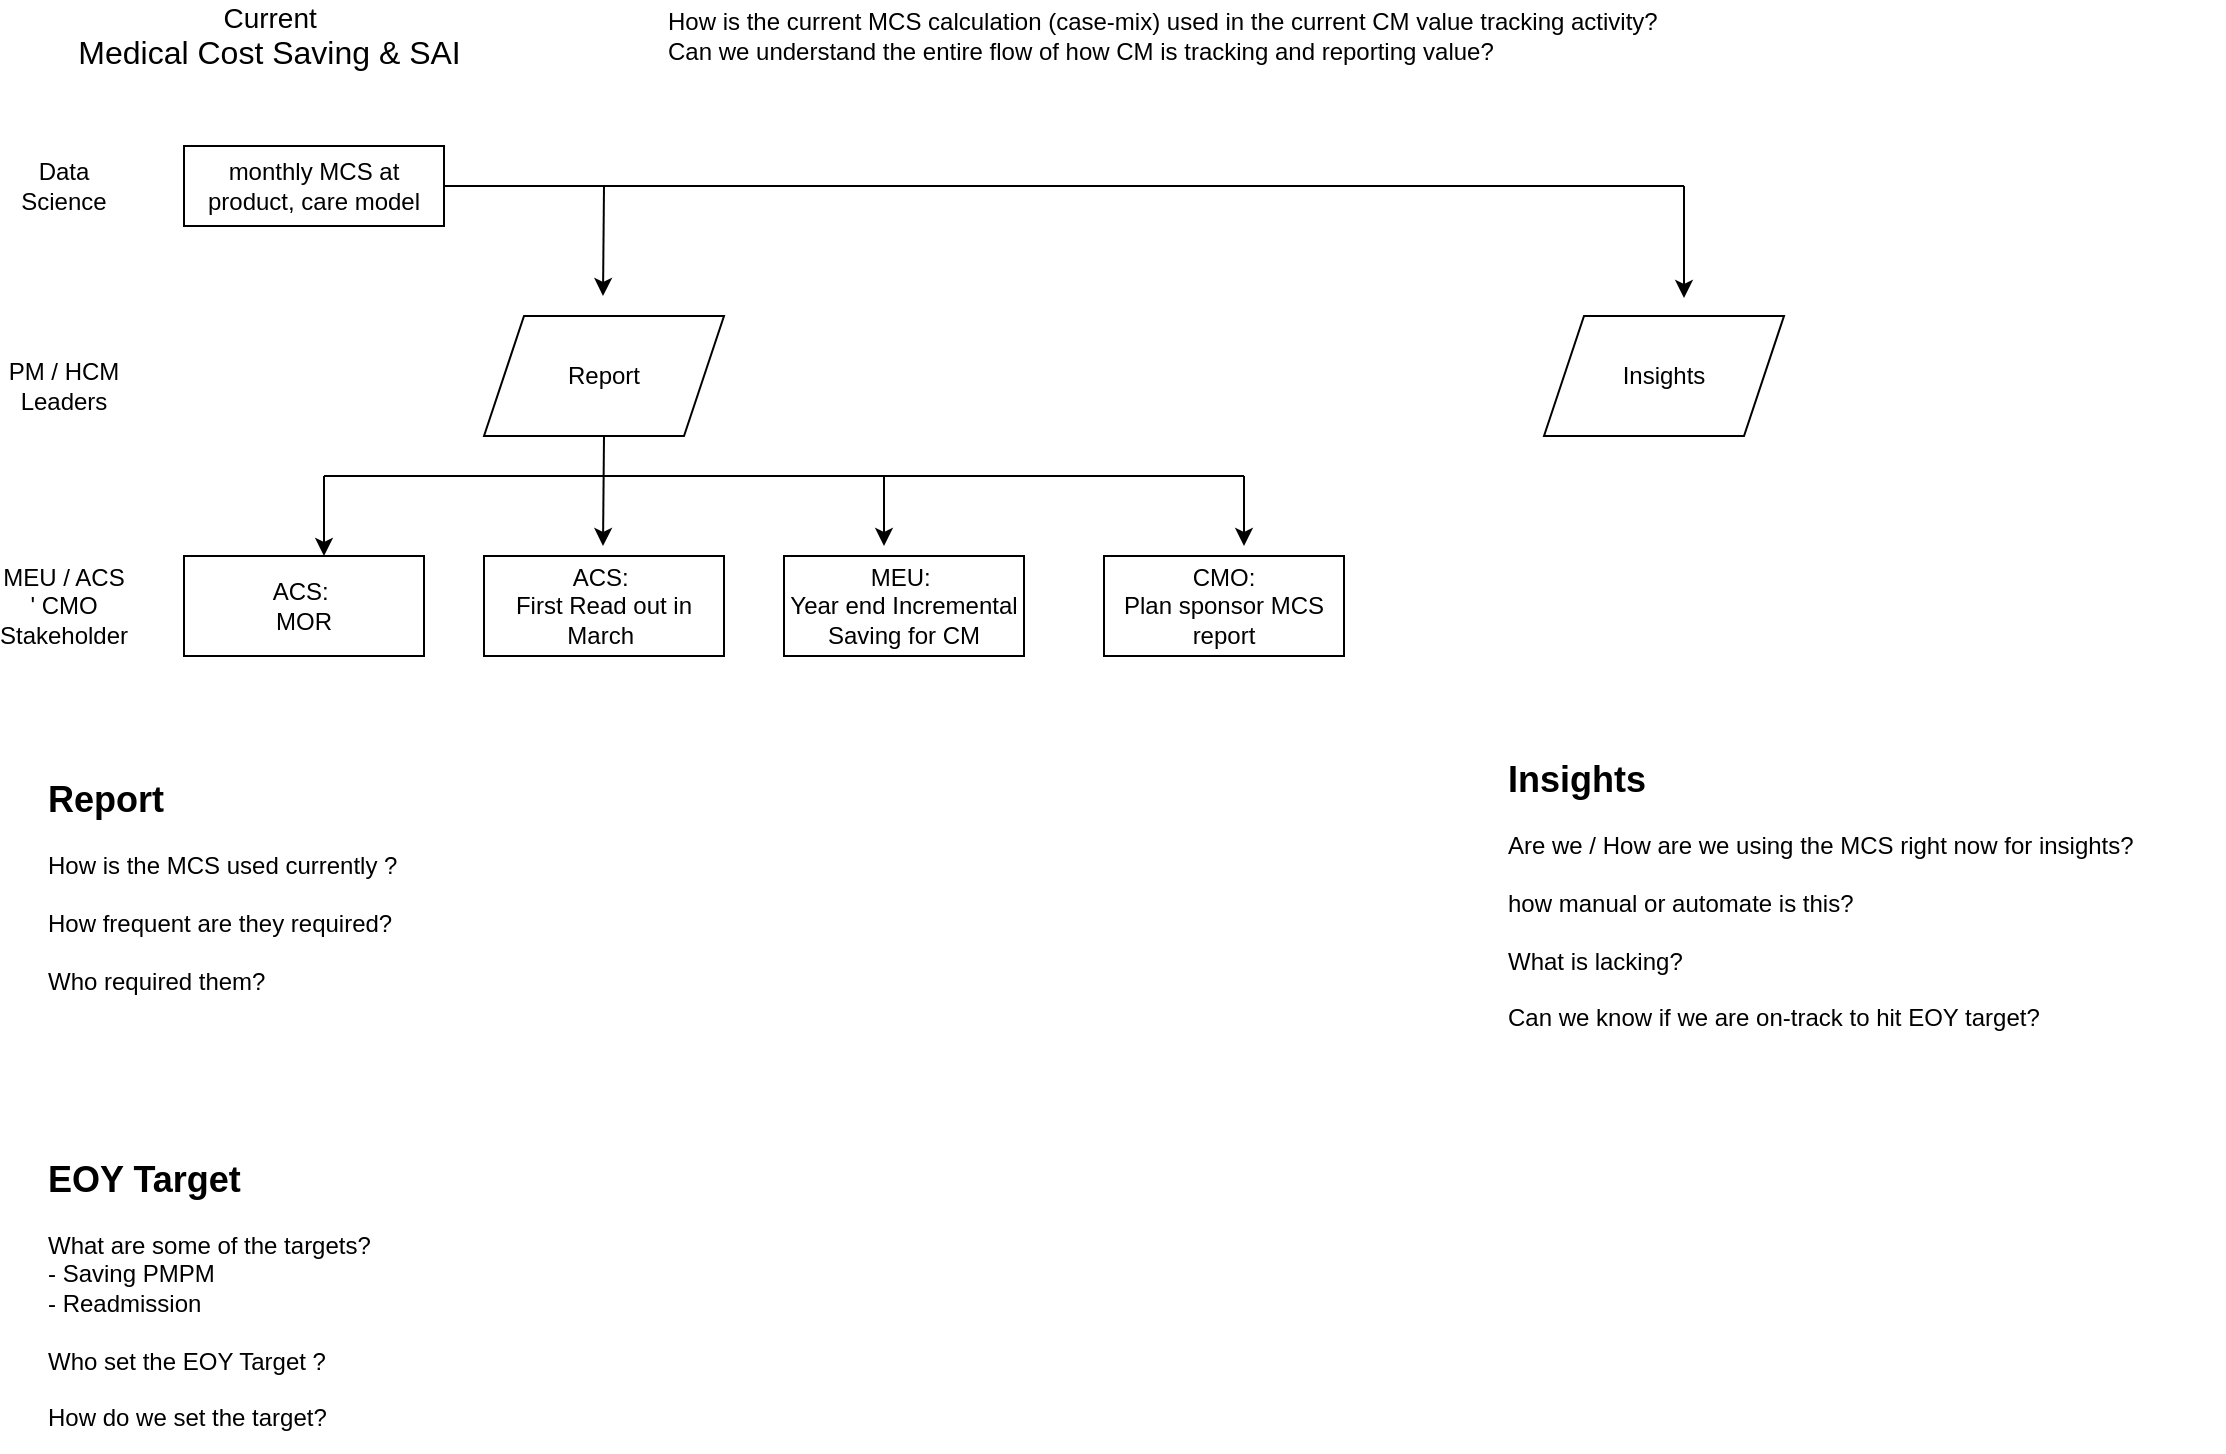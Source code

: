 <mxfile version="26.0.16">
  <diagram name="Page-1" id="IcREAzw2sgQeLnBdoRqM">
    <mxGraphModel dx="1242" dy="827" grid="1" gridSize="10" guides="1" tooltips="1" connect="1" arrows="1" fold="1" page="1" pageScale="1" pageWidth="850" pageHeight="1100" math="0" shadow="0">
      <root>
        <mxCell id="0" />
        <mxCell id="1" parent="0" />
        <mxCell id="AfprsVkvONHFLmgtK5Du-1" value="&lt;font style=&quot;font-size: 14px;&quot;&gt;Current&amp;nbsp;&lt;/font&gt;&lt;div&gt;&lt;font size=&quot;3&quot;&gt;Medical Cost Saving &amp;amp; SAI&amp;nbsp;&lt;/font&gt;&lt;/div&gt;" style="text;html=1;align=center;verticalAlign=middle;whiteSpace=wrap;rounded=0;" vertex="1" parent="1">
          <mxGeometry x="50" y="20" width="250" height="30" as="geometry" />
        </mxCell>
        <mxCell id="AfprsVkvONHFLmgtK5Du-2" value="Data Science" style="text;html=1;align=center;verticalAlign=middle;whiteSpace=wrap;rounded=0;" vertex="1" parent="1">
          <mxGeometry x="40" y="95" width="60" height="30" as="geometry" />
        </mxCell>
        <mxCell id="AfprsVkvONHFLmgtK5Du-3" value="PM / HCM Leaders" style="text;html=1;align=center;verticalAlign=middle;whiteSpace=wrap;rounded=0;" vertex="1" parent="1">
          <mxGeometry x="40" y="195" width="60" height="30" as="geometry" />
        </mxCell>
        <mxCell id="AfprsVkvONHFLmgtK5Du-4" value="MEU / ACS &#39; CMO Stakeholder" style="text;html=1;align=center;verticalAlign=middle;whiteSpace=wrap;rounded=0;" vertex="1" parent="1">
          <mxGeometry x="40" y="305" width="60" height="30" as="geometry" />
        </mxCell>
        <mxCell id="AfprsVkvONHFLmgtK5Du-6" value="monthly MCS at product, care model" style="rounded=0;whiteSpace=wrap;html=1;" vertex="1" parent="1">
          <mxGeometry x="130" y="90" width="130" height="40" as="geometry" />
        </mxCell>
        <mxCell id="AfprsVkvONHFLmgtK5Du-7" value="ACS:&amp;nbsp;&lt;div&gt;MOR&lt;/div&gt;" style="rounded=0;whiteSpace=wrap;html=1;" vertex="1" parent="1">
          <mxGeometry x="130" y="295" width="120" height="50" as="geometry" />
        </mxCell>
        <mxCell id="AfprsVkvONHFLmgtK5Du-8" value="ACS:&amp;nbsp;&lt;div&gt;First Read out in March&amp;nbsp;&lt;/div&gt;" style="rounded=0;whiteSpace=wrap;html=1;" vertex="1" parent="1">
          <mxGeometry x="280" y="295" width="120" height="50" as="geometry" />
        </mxCell>
        <mxCell id="AfprsVkvONHFLmgtK5Du-11" value="MEU:&amp;nbsp;&lt;div&gt;Year end Incremental Saving for CM&lt;/div&gt;" style="rounded=0;whiteSpace=wrap;html=1;" vertex="1" parent="1">
          <mxGeometry x="430" y="295" width="120" height="50" as="geometry" />
        </mxCell>
        <mxCell id="AfprsVkvONHFLmgtK5Du-12" value="" style="endArrow=classic;html=1;rounded=0;" edge="1" parent="1">
          <mxGeometry width="50" height="50" relative="1" as="geometry">
            <mxPoint x="340" y="110" as="sourcePoint" />
            <mxPoint x="339.5" y="165" as="targetPoint" />
          </mxGeometry>
        </mxCell>
        <mxCell id="AfprsVkvONHFLmgtK5Du-14" value="Report" style="shape=parallelogram;perimeter=parallelogramPerimeter;whiteSpace=wrap;html=1;fixedSize=1;" vertex="1" parent="1">
          <mxGeometry x="280" y="175" width="120" height="60" as="geometry" />
        </mxCell>
        <mxCell id="AfprsVkvONHFLmgtK5Du-15" value="" style="endArrow=classic;html=1;rounded=0;exitX=0.5;exitY=1;exitDx=0;exitDy=0;" edge="1" parent="1" source="AfprsVkvONHFLmgtK5Du-14">
          <mxGeometry width="50" height="50" relative="1" as="geometry">
            <mxPoint x="340" y="245" as="sourcePoint" />
            <mxPoint x="339.5" y="290" as="targetPoint" />
          </mxGeometry>
        </mxCell>
        <mxCell id="AfprsVkvONHFLmgtK5Du-16" value="" style="endArrow=none;html=1;rounded=0;" edge="1" parent="1">
          <mxGeometry width="50" height="50" relative="1" as="geometry">
            <mxPoint x="200" y="255" as="sourcePoint" />
            <mxPoint x="660" y="255" as="targetPoint" />
          </mxGeometry>
        </mxCell>
        <mxCell id="AfprsVkvONHFLmgtK5Du-17" value="" style="endArrow=classic;html=1;rounded=0;" edge="1" parent="1">
          <mxGeometry width="50" height="50" relative="1" as="geometry">
            <mxPoint x="200" y="255" as="sourcePoint" />
            <mxPoint x="200" y="295" as="targetPoint" />
          </mxGeometry>
        </mxCell>
        <mxCell id="AfprsVkvONHFLmgtK5Du-18" value="" style="endArrow=classic;html=1;rounded=0;" edge="1" parent="1">
          <mxGeometry width="50" height="50" relative="1" as="geometry">
            <mxPoint x="480" y="255" as="sourcePoint" />
            <mxPoint x="480" y="290" as="targetPoint" />
          </mxGeometry>
        </mxCell>
        <mxCell id="AfprsVkvONHFLmgtK5Du-19" value="CMO:&lt;div&gt;Plan sponsor MCS report&lt;/div&gt;" style="rounded=0;whiteSpace=wrap;html=1;" vertex="1" parent="1">
          <mxGeometry x="590" y="295" width="120" height="50" as="geometry" />
        </mxCell>
        <mxCell id="AfprsVkvONHFLmgtK5Du-20" value="" style="endArrow=classic;html=1;rounded=0;" edge="1" parent="1">
          <mxGeometry width="50" height="50" relative="1" as="geometry">
            <mxPoint x="660" y="255" as="sourcePoint" />
            <mxPoint x="660" y="290" as="targetPoint" />
          </mxGeometry>
        </mxCell>
        <mxCell id="AfprsVkvONHFLmgtK5Du-21" value="Insights" style="shape=parallelogram;perimeter=parallelogramPerimeter;whiteSpace=wrap;html=1;fixedSize=1;" vertex="1" parent="1">
          <mxGeometry x="810" y="175" width="120" height="60" as="geometry" />
        </mxCell>
        <mxCell id="AfprsVkvONHFLmgtK5Du-22" value="" style="endArrow=classic;html=1;rounded=0;" edge="1" parent="1">
          <mxGeometry width="50" height="50" relative="1" as="geometry">
            <mxPoint x="880" y="110" as="sourcePoint" />
            <mxPoint x="880" y="166" as="targetPoint" />
          </mxGeometry>
        </mxCell>
        <mxCell id="AfprsVkvONHFLmgtK5Du-23" value="" style="endArrow=none;html=1;rounded=0;exitX=1;exitY=0.5;exitDx=0;exitDy=0;" edge="1" parent="1" source="AfprsVkvONHFLmgtK5Du-6">
          <mxGeometry width="50" height="50" relative="1" as="geometry">
            <mxPoint x="340" y="110" as="sourcePoint" />
            <mxPoint x="880" y="110" as="targetPoint" />
            <Array as="points">
              <mxPoint x="540" y="110" />
            </Array>
          </mxGeometry>
        </mxCell>
        <mxCell id="AfprsVkvONHFLmgtK5Du-24" value="&lt;font style=&quot;font-size: 18px;&quot;&gt;&lt;b&gt;Report&lt;/b&gt;&lt;/font&gt;&amp;nbsp;&lt;div&gt;&lt;br&gt;&lt;/div&gt;&lt;div&gt;How is the MCS used currently ?&amp;nbsp;&lt;div&gt;&lt;br&gt;&lt;/div&gt;&lt;div&gt;How frequent are they required?&amp;nbsp;&lt;/div&gt;&lt;div&gt;&lt;br&gt;&lt;/div&gt;&lt;div&gt;Who required them?&amp;nbsp;&lt;/div&gt;&lt;div&gt;&lt;br&gt;&lt;/div&gt;&lt;div&gt;Any additional work? (etc. explain rise and drop)&lt;/div&gt;&lt;/div&gt;" style="text;html=1;whiteSpace=wrap;overflow=hidden;rounded=0;" vertex="1" parent="1">
          <mxGeometry x="60" y="400" width="360" height="120" as="geometry" />
        </mxCell>
        <mxCell id="AfprsVkvONHFLmgtK5Du-25" value="&lt;b&gt;&lt;font style=&quot;font-size: 18px;&quot;&gt;Insights&lt;/font&gt;&amp;nbsp;&lt;/b&gt;&lt;div&gt;&lt;br&gt;&lt;/div&gt;&lt;div&gt;Are we / How are we using the MCS right now for insights?&amp;nbsp;&lt;/div&gt;&lt;div&gt;&lt;br&gt;&lt;/div&gt;&lt;div&gt;how manual or automate is this?&amp;nbsp;&lt;/div&gt;&lt;div&gt;&lt;br&gt;&lt;/div&gt;&lt;div&gt;What is lacking?&amp;nbsp;&lt;/div&gt;&lt;div&gt;&lt;br&gt;&lt;/div&gt;&lt;div&gt;Can we know if we are on-track to hit EOY target?&lt;/div&gt;" style="text;html=1;whiteSpace=wrap;overflow=hidden;rounded=0;" vertex="1" parent="1">
          <mxGeometry x="790" y="390" width="360" height="150" as="geometry" />
        </mxCell>
        <mxCell id="AfprsVkvONHFLmgtK5Du-26" value="&lt;b&gt;&lt;font style=&quot;font-size: 18px;&quot;&gt;EOY Target&lt;/font&gt;&amp;nbsp;&lt;/b&gt;&lt;div&gt;&lt;br&gt;&lt;/div&gt;&lt;div&gt;What are some of the targets?&amp;nbsp;&lt;/div&gt;&lt;div&gt;- Saving PMPM&lt;/div&gt;&lt;div&gt;- Readmission&amp;nbsp;&lt;/div&gt;&lt;div&gt;&lt;br&gt;&lt;/div&gt;&lt;div&gt;Who set the EOY Target ?&amp;nbsp;&lt;/div&gt;&lt;div&gt;&lt;br&gt;&lt;/div&gt;&lt;div&gt;How do we set the target?&amp;nbsp;&lt;/div&gt;" style="text;html=1;whiteSpace=wrap;overflow=hidden;rounded=0;" vertex="1" parent="1">
          <mxGeometry x="60" y="590" width="360" height="150" as="geometry" />
        </mxCell>
        <mxCell id="AfprsVkvONHFLmgtK5Du-27" value="How is the current MCS calculation (case-mix) used in the current CM value tracking activity?&lt;div&gt;Can we understand the entire flow of how CM is tracking and reporting value?&amp;nbsp;&lt;/div&gt;" style="text;html=1;align=left;verticalAlign=middle;whiteSpace=wrap;rounded=0;" vertex="1" parent="1">
          <mxGeometry x="370" y="20" width="540" height="30" as="geometry" />
        </mxCell>
      </root>
    </mxGraphModel>
  </diagram>
</mxfile>
